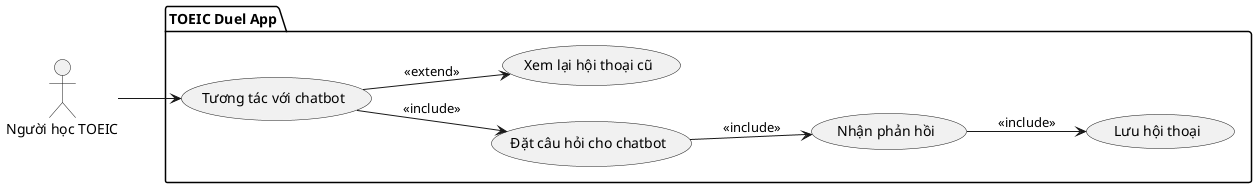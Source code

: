 @startuml
skinparam monochrome true
left to right direction

actor "Người học TOEIC" as Learner

package "TOEIC Duel App" {
  usecase "Tương tác với chatbot" as UC_Chatbot
  usecase "Đặt câu hỏi cho chatbot" as UC_Ask
  usecase "Nhận phản hồi" as UC_ReceiveReply
  usecase "Lưu hội thoại" as UC_SaveConversation
  usecase "Xem lại hội thoại cũ" as UC_ViewHistory

  UC_Chatbot --> UC_Ask : <<include>>
  UC_Ask --> UC_ReceiveReply : <<include>>
  UC_ReceiveReply -down-> UC_SaveConversation : <<include>>
  UC_Chatbot -down-> UC_ViewHistory : <<extend>>
}

Learner --> UC_Chatbot

@enduml 